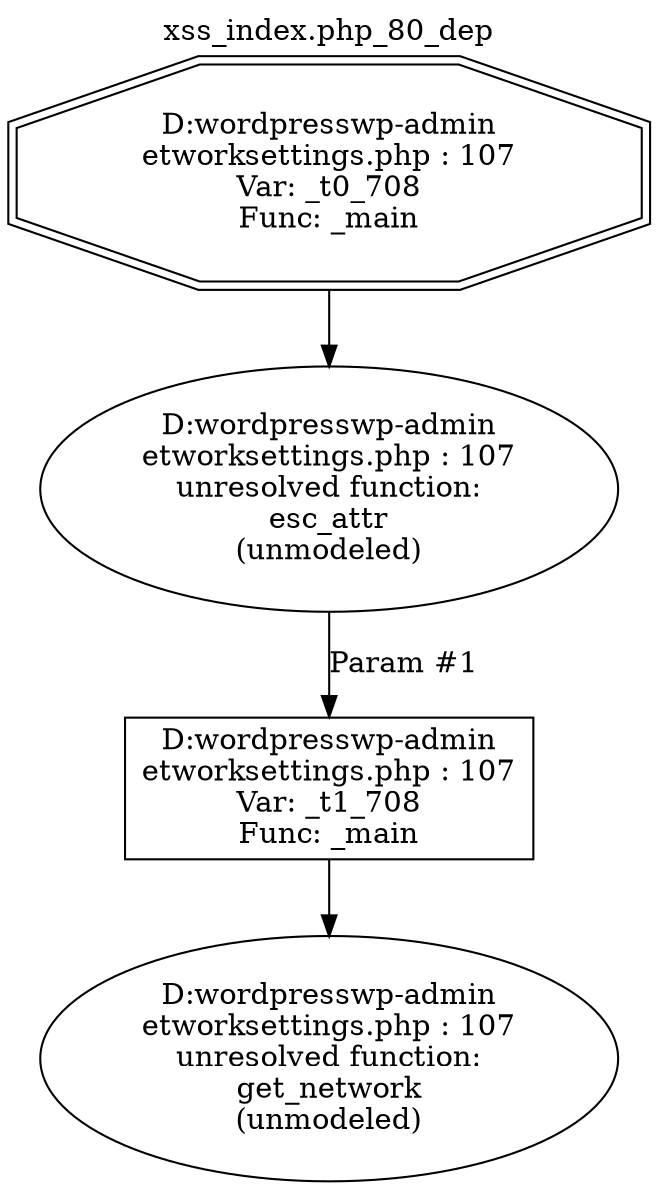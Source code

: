 digraph cfg {
  label="xss_index.php_80_dep";
  labelloc=t;
  n1 [shape=doubleoctagon, label="D:\wordpress\wp-admin\network\settings.php : 107\nVar: _t0_708\nFunc: _main\n"];
  n2 [shape=ellipse, label="D:\wordpress\wp-admin\network\settings.php : 107\nunresolved function:\nesc_attr\n(unmodeled)\n"];
  n3 [shape=box, label="D:\wordpress\wp-admin\network\settings.php : 107\nVar: _t1_708\nFunc: _main\n"];
  n4 [shape=ellipse, label="D:\wordpress\wp-admin\network\settings.php : 107\nunresolved function:\nget_network\n(unmodeled)\n"];
  n1 -> n2;
  n3 -> n4;
  n2 -> n3[label="Param #1"];
}
